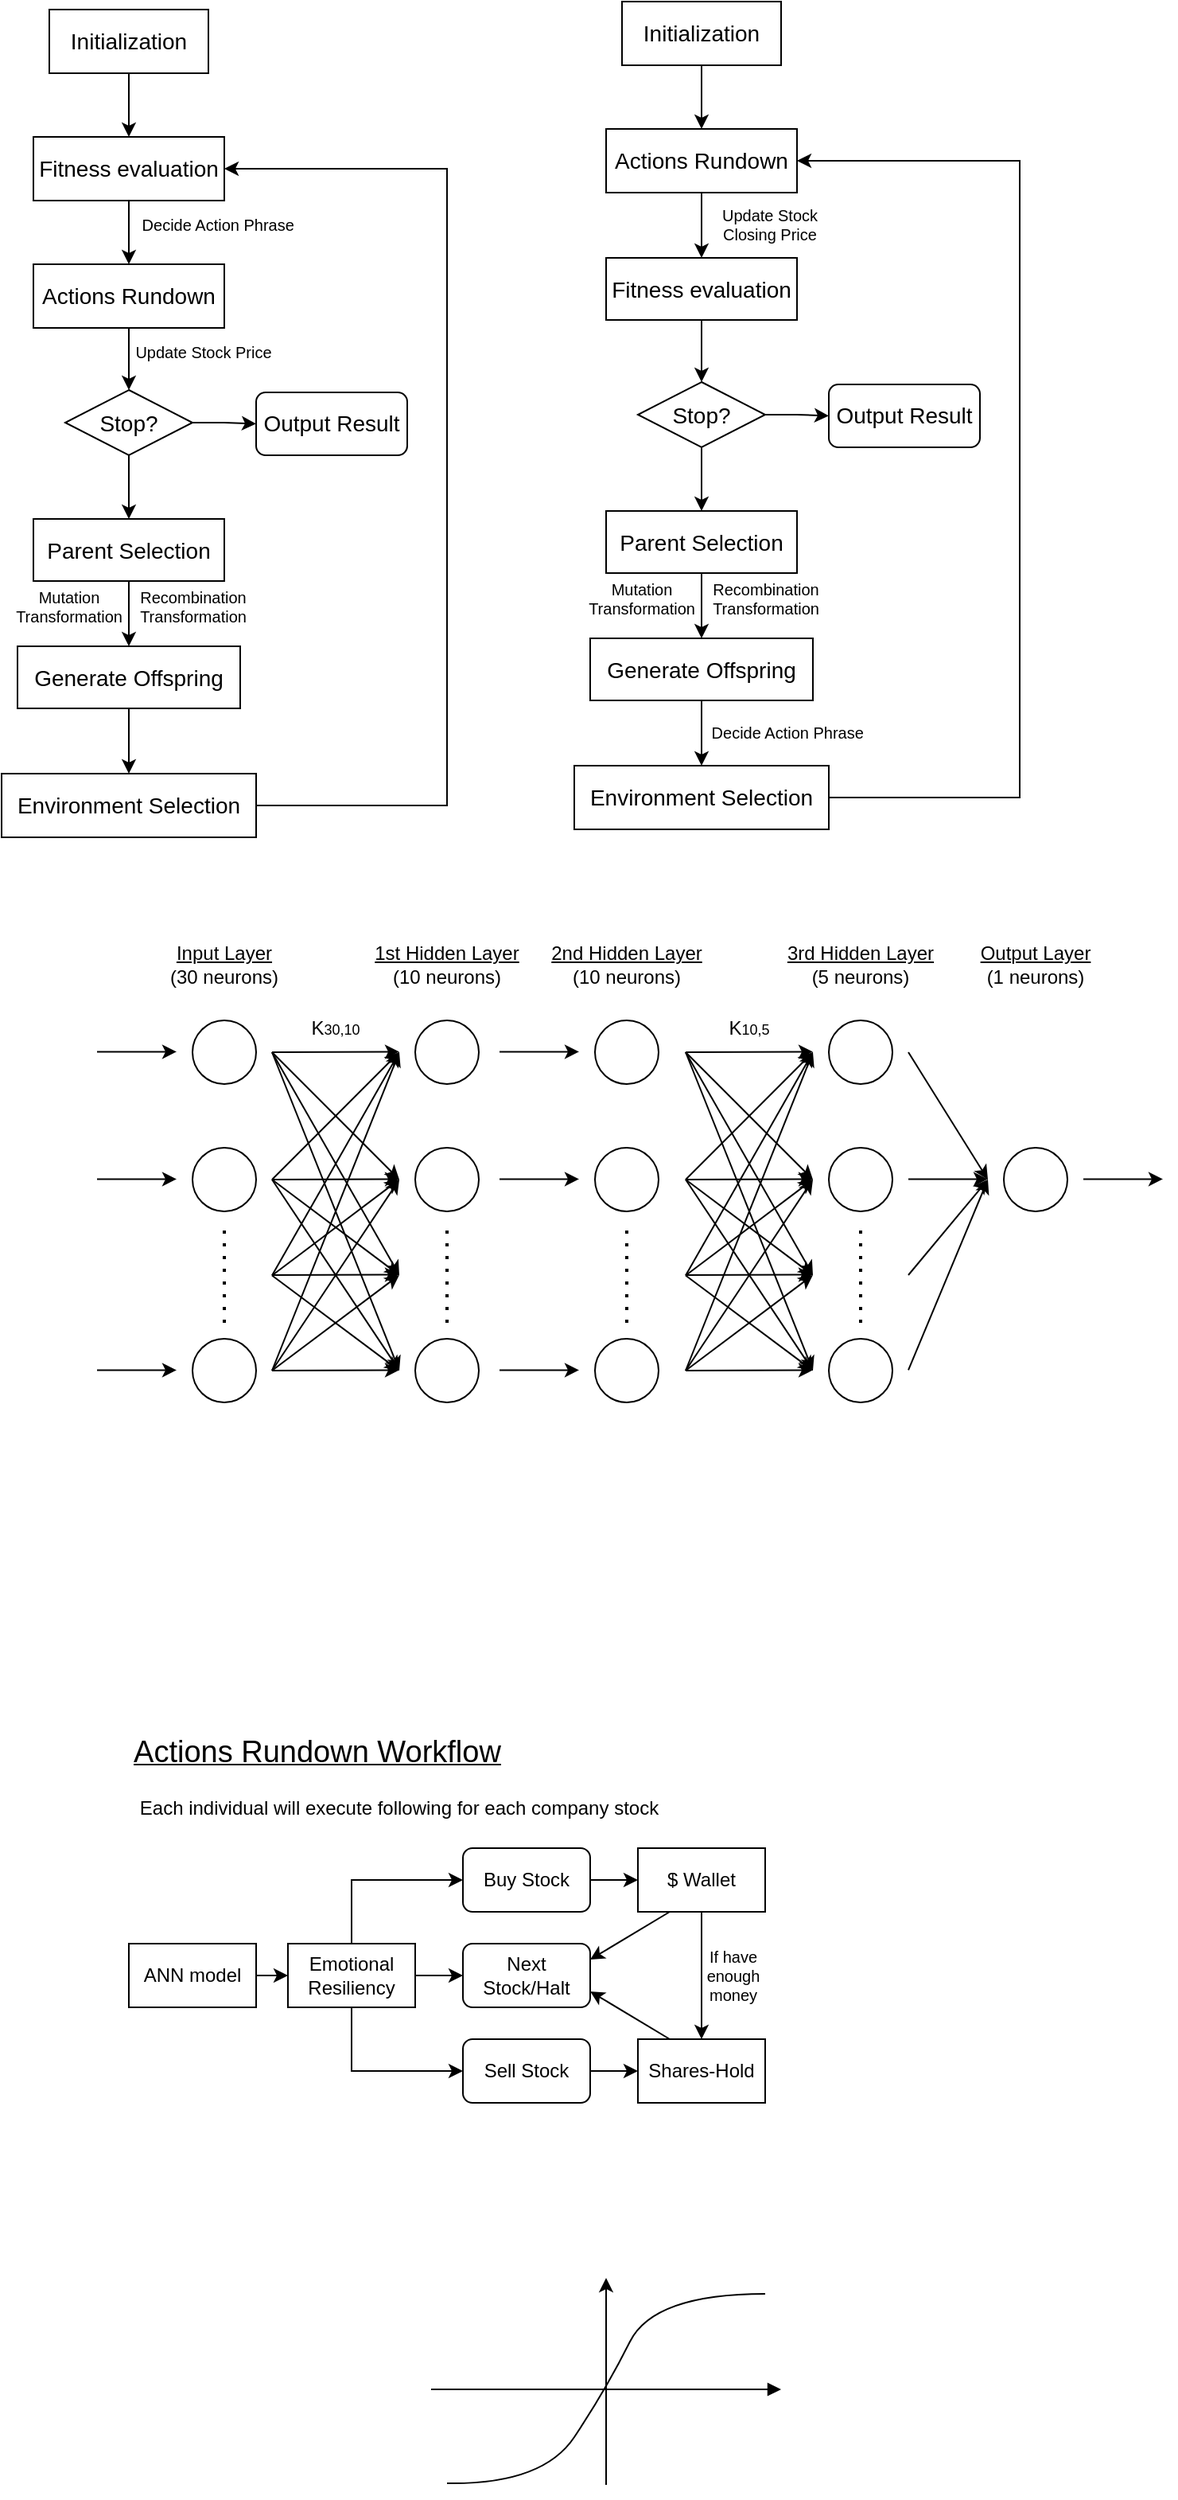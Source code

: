<mxfile version="21.0.2" type="device"><diagram name="Page-1" id="n3dU5I69qXWTIXmzhkQk"><mxGraphModel dx="734" dy="528" grid="0" gridSize="10" guides="1" tooltips="1" connect="1" arrows="1" fold="1" page="1" pageScale="1" pageWidth="850" pageHeight="1100" math="0" shadow="0"><root><mxCell id="0"/><mxCell id="1" parent="0"/><mxCell id="r_bTo3v6G659y4a5i27W-10" style="edgeStyle=orthogonalEdgeStyle;rounded=0;orthogonalLoop=1;jettySize=auto;html=1;exitX=0.5;exitY=1;exitDx=0;exitDy=0;entryX=0.5;entryY=0;entryDx=0;entryDy=0;" edge="1" parent="1" source="r_bTo3v6G659y4a5i27W-1" target="r_bTo3v6G659y4a5i27W-2"><mxGeometry relative="1" as="geometry"/></mxCell><mxCell id="r_bTo3v6G659y4a5i27W-1" value="Initialization" style="rounded=0;whiteSpace=wrap;html=1;fontSize=14;" vertex="1" parent="1"><mxGeometry x="70" y="45" width="100" height="40" as="geometry"/></mxCell><mxCell id="r_bTo3v6G659y4a5i27W-11" style="edgeStyle=orthogonalEdgeStyle;rounded=0;orthogonalLoop=1;jettySize=auto;html=1;exitX=0.5;exitY=1;exitDx=0;exitDy=0;entryX=0.5;entryY=0;entryDx=0;entryDy=0;" edge="1" parent="1" source="r_bTo3v6G659y4a5i27W-2" target="r_bTo3v6G659y4a5i27W-8"><mxGeometry relative="1" as="geometry"/></mxCell><mxCell id="r_bTo3v6G659y4a5i27W-2" value="Fitness evaluation" style="rounded=0;whiteSpace=wrap;html=1;fontSize=14;" vertex="1" parent="1"><mxGeometry x="60" y="125" width="120" height="40" as="geometry"/></mxCell><mxCell id="r_bTo3v6G659y4a5i27W-13" style="edgeStyle=orthogonalEdgeStyle;rounded=0;orthogonalLoop=1;jettySize=auto;html=1;exitX=0.5;exitY=1;exitDx=0;exitDy=0;entryX=0.5;entryY=0;entryDx=0;entryDy=0;" edge="1" parent="1" source="r_bTo3v6G659y4a5i27W-3" target="r_bTo3v6G659y4a5i27W-4"><mxGeometry relative="1" as="geometry"/></mxCell><mxCell id="r_bTo3v6G659y4a5i27W-17" style="edgeStyle=orthogonalEdgeStyle;rounded=0;orthogonalLoop=1;jettySize=auto;html=1;exitX=1;exitY=0.5;exitDx=0;exitDy=0;entryX=0;entryY=0.5;entryDx=0;entryDy=0;" edge="1" parent="1" source="r_bTo3v6G659y4a5i27W-3" target="r_bTo3v6G659y4a5i27W-9"><mxGeometry relative="1" as="geometry"/></mxCell><mxCell id="r_bTo3v6G659y4a5i27W-3" value="Stop?" style="rhombus;whiteSpace=wrap;html=1;fontSize=14;" vertex="1" parent="1"><mxGeometry x="80" y="284" width="80" height="41" as="geometry"/></mxCell><mxCell id="r_bTo3v6G659y4a5i27W-14" style="edgeStyle=orthogonalEdgeStyle;rounded=0;orthogonalLoop=1;jettySize=auto;html=1;exitX=0.5;exitY=1;exitDx=0;exitDy=0;entryX=0.5;entryY=0;entryDx=0;entryDy=0;" edge="1" parent="1" source="r_bTo3v6G659y4a5i27W-4" target="r_bTo3v6G659y4a5i27W-5"><mxGeometry relative="1" as="geometry"/></mxCell><mxCell id="r_bTo3v6G659y4a5i27W-4" value="Parent Selection" style="rounded=0;whiteSpace=wrap;html=1;fontSize=14;" vertex="1" parent="1"><mxGeometry x="60" y="365" width="120" height="39" as="geometry"/></mxCell><mxCell id="r_bTo3v6G659y4a5i27W-15" style="edgeStyle=orthogonalEdgeStyle;rounded=0;orthogonalLoop=1;jettySize=auto;html=1;exitX=0.5;exitY=1;exitDx=0;exitDy=0;entryX=0.5;entryY=0;entryDx=0;entryDy=0;" edge="1" parent="1" source="r_bTo3v6G659y4a5i27W-5" target="r_bTo3v6G659y4a5i27W-7"><mxGeometry relative="1" as="geometry"/></mxCell><mxCell id="r_bTo3v6G659y4a5i27W-5" value="Generate Offspring" style="rounded=0;whiteSpace=wrap;html=1;fontSize=14;" vertex="1" parent="1"><mxGeometry x="50" y="445" width="140" height="39" as="geometry"/></mxCell><mxCell id="r_bTo3v6G659y4a5i27W-16" style="edgeStyle=orthogonalEdgeStyle;rounded=0;orthogonalLoop=1;jettySize=auto;html=1;exitX=1;exitY=0.5;exitDx=0;exitDy=0;entryX=1;entryY=0.5;entryDx=0;entryDy=0;" edge="1" parent="1" source="r_bTo3v6G659y4a5i27W-7" target="r_bTo3v6G659y4a5i27W-2"><mxGeometry relative="1" as="geometry"><Array as="points"><mxPoint x="320" y="545"/><mxPoint x="320" y="145"/></Array></mxGeometry></mxCell><mxCell id="r_bTo3v6G659y4a5i27W-7" value="Environment Selection" style="rounded=0;whiteSpace=wrap;html=1;fontSize=14;" vertex="1" parent="1"><mxGeometry x="40" y="525" width="160" height="40" as="geometry"/></mxCell><mxCell id="r_bTo3v6G659y4a5i27W-12" style="edgeStyle=orthogonalEdgeStyle;rounded=0;orthogonalLoop=1;jettySize=auto;html=1;exitX=0.5;exitY=1;exitDx=0;exitDy=0;entryX=0.5;entryY=0;entryDx=0;entryDy=0;" edge="1" parent="1" source="r_bTo3v6G659y4a5i27W-8" target="r_bTo3v6G659y4a5i27W-3"><mxGeometry relative="1" as="geometry"/></mxCell><mxCell id="r_bTo3v6G659y4a5i27W-8" value="Actions Rundown" style="rounded=0;whiteSpace=wrap;html=1;fontSize=14;" vertex="1" parent="1"><mxGeometry x="60" y="205" width="120" height="40" as="geometry"/></mxCell><mxCell id="r_bTo3v6G659y4a5i27W-9" value="Output Result" style="rounded=1;whiteSpace=wrap;html=1;fontSize=14;" vertex="1" parent="1"><mxGeometry x="200" y="285.5" width="95" height="39.5" as="geometry"/></mxCell><mxCell id="r_bTo3v6G659y4a5i27W-24" value="" style="ellipse;whiteSpace=wrap;html=1;aspect=fixed;" vertex="1" parent="1"><mxGeometry x="160" y="680" width="40" height="40" as="geometry"/></mxCell><mxCell id="r_bTo3v6G659y4a5i27W-25" value="" style="ellipse;whiteSpace=wrap;html=1;aspect=fixed;" vertex="1" parent="1"><mxGeometry x="160" y="760" width="40" height="40" as="geometry"/></mxCell><mxCell id="r_bTo3v6G659y4a5i27W-26" value="" style="endArrow=none;dashed=1;html=1;dashPattern=1 3;strokeWidth=2;rounded=0;" edge="1" parent="1"><mxGeometry width="50" height="50" relative="1" as="geometry"><mxPoint x="180" y="870" as="sourcePoint"/><mxPoint x="180" y="810" as="targetPoint"/></mxGeometry></mxCell><mxCell id="r_bTo3v6G659y4a5i27W-27" value="" style="ellipse;whiteSpace=wrap;html=1;aspect=fixed;" vertex="1" parent="1"><mxGeometry x="160" y="880" width="40" height="40" as="geometry"/></mxCell><mxCell id="r_bTo3v6G659y4a5i27W-28" value="" style="endArrow=classic;html=1;rounded=0;" edge="1" parent="1"><mxGeometry width="50" height="50" relative="1" as="geometry"><mxPoint x="100" y="699.72" as="sourcePoint"/><mxPoint x="150" y="699.72" as="targetPoint"/></mxGeometry></mxCell><mxCell id="r_bTo3v6G659y4a5i27W-29" value="" style="endArrow=classic;html=1;rounded=0;" edge="1" parent="1"><mxGeometry width="50" height="50" relative="1" as="geometry"><mxPoint x="100" y="779.72" as="sourcePoint"/><mxPoint x="150" y="779.72" as="targetPoint"/></mxGeometry></mxCell><mxCell id="r_bTo3v6G659y4a5i27W-30" value="" style="endArrow=classic;html=1;rounded=0;" edge="1" parent="1"><mxGeometry width="50" height="50" relative="1" as="geometry"><mxPoint x="100" y="899.72" as="sourcePoint"/><mxPoint x="150" y="899.72" as="targetPoint"/></mxGeometry></mxCell><mxCell id="r_bTo3v6G659y4a5i27W-31" value="&lt;u&gt;Input Layer&lt;/u&gt; &lt;br&gt;(30 neurons)" style="text;html=1;strokeColor=none;fillColor=none;align=center;verticalAlign=middle;whiteSpace=wrap;rounded=0;" vertex="1" parent="1"><mxGeometry x="130" y="630" width="100" height="30" as="geometry"/></mxCell><mxCell id="r_bTo3v6G659y4a5i27W-41" value="" style="ellipse;whiteSpace=wrap;html=1;aspect=fixed;" vertex="1" parent="1"><mxGeometry x="300" y="680" width="40" height="40" as="geometry"/></mxCell><mxCell id="r_bTo3v6G659y4a5i27W-42" value="" style="ellipse;whiteSpace=wrap;html=1;aspect=fixed;" vertex="1" parent="1"><mxGeometry x="300" y="760" width="40" height="40" as="geometry"/></mxCell><mxCell id="r_bTo3v6G659y4a5i27W-43" value="" style="endArrow=none;dashed=1;html=1;dashPattern=1 3;strokeWidth=2;rounded=0;" edge="1" parent="1"><mxGeometry width="50" height="50" relative="1" as="geometry"><mxPoint x="320" y="870" as="sourcePoint"/><mxPoint x="320" y="810" as="targetPoint"/></mxGeometry></mxCell><mxCell id="r_bTo3v6G659y4a5i27W-44" value="" style="ellipse;whiteSpace=wrap;html=1;aspect=fixed;" vertex="1" parent="1"><mxGeometry x="300" y="880" width="40" height="40" as="geometry"/></mxCell><mxCell id="r_bTo3v6G659y4a5i27W-45" value="" style="endArrow=classic;html=1;rounded=0;" edge="1" parent="1"><mxGeometry width="50" height="50" relative="1" as="geometry"><mxPoint x="210" y="700" as="sourcePoint"/><mxPoint x="290" y="699.72" as="targetPoint"/></mxGeometry></mxCell><mxCell id="r_bTo3v6G659y4a5i27W-46" value="" style="endArrow=classic;html=1;rounded=0;" edge="1" parent="1"><mxGeometry width="50" height="50" relative="1" as="geometry"><mxPoint x="210" y="780" as="sourcePoint"/><mxPoint x="290" y="779.72" as="targetPoint"/></mxGeometry></mxCell><mxCell id="r_bTo3v6G659y4a5i27W-47" value="" style="endArrow=classic;html=1;rounded=0;" edge="1" parent="1"><mxGeometry width="50" height="50" relative="1" as="geometry"><mxPoint x="210" y="900" as="sourcePoint"/><mxPoint x="290" y="899.72" as="targetPoint"/></mxGeometry></mxCell><mxCell id="r_bTo3v6G659y4a5i27W-48" value="" style="endArrow=classic;html=1;rounded=0;" edge="1" parent="1"><mxGeometry width="50" height="50" relative="1" as="geometry"><mxPoint x="210" y="700" as="sourcePoint"/><mxPoint x="290" y="780" as="targetPoint"/></mxGeometry></mxCell><mxCell id="r_bTo3v6G659y4a5i27W-49" value="" style="endArrow=classic;html=1;rounded=0;" edge="1" parent="1"><mxGeometry width="50" height="50" relative="1" as="geometry"><mxPoint x="210" y="700" as="sourcePoint"/><mxPoint x="290" y="840" as="targetPoint"/></mxGeometry></mxCell><mxCell id="r_bTo3v6G659y4a5i27W-50" value="" style="endArrow=classic;html=1;rounded=0;" edge="1" parent="1"><mxGeometry width="50" height="50" relative="1" as="geometry"><mxPoint x="210" y="700" as="sourcePoint"/><mxPoint x="290" y="900" as="targetPoint"/></mxGeometry></mxCell><mxCell id="r_bTo3v6G659y4a5i27W-51" value="" style="endArrow=classic;html=1;rounded=0;" edge="1" parent="1"><mxGeometry width="50" height="50" relative="1" as="geometry"><mxPoint x="210" y="780" as="sourcePoint"/><mxPoint x="290" y="700" as="targetPoint"/></mxGeometry></mxCell><mxCell id="r_bTo3v6G659y4a5i27W-52" value="" style="endArrow=classic;html=1;rounded=0;" edge="1" parent="1"><mxGeometry width="50" height="50" relative="1" as="geometry"><mxPoint x="210" y="780" as="sourcePoint"/><mxPoint x="290" y="840" as="targetPoint"/></mxGeometry></mxCell><mxCell id="r_bTo3v6G659y4a5i27W-53" value="" style="endArrow=classic;html=1;rounded=0;" edge="1" parent="1"><mxGeometry width="50" height="50" relative="1" as="geometry"><mxPoint x="210" y="780" as="sourcePoint"/><mxPoint x="290" y="900" as="targetPoint"/></mxGeometry></mxCell><mxCell id="r_bTo3v6G659y4a5i27W-54" value="" style="endArrow=classic;html=1;rounded=0;" edge="1" parent="1"><mxGeometry width="50" height="50" relative="1" as="geometry"><mxPoint x="210" y="840.28" as="sourcePoint"/><mxPoint x="290" y="700" as="targetPoint"/></mxGeometry></mxCell><mxCell id="r_bTo3v6G659y4a5i27W-55" value="" style="endArrow=classic;html=1;rounded=0;" edge="1" parent="1"><mxGeometry width="50" height="50" relative="1" as="geometry"><mxPoint x="210" y="840.28" as="sourcePoint"/><mxPoint x="290" y="780" as="targetPoint"/></mxGeometry></mxCell><mxCell id="r_bTo3v6G659y4a5i27W-56" value="" style="endArrow=classic;html=1;rounded=0;" edge="1" parent="1"><mxGeometry width="50" height="50" relative="1" as="geometry"><mxPoint x="210" y="840" as="sourcePoint"/><mxPoint x="290" y="839.72" as="targetPoint"/></mxGeometry></mxCell><mxCell id="r_bTo3v6G659y4a5i27W-57" value="" style="endArrow=classic;html=1;rounded=0;" edge="1" parent="1"><mxGeometry width="50" height="50" relative="1" as="geometry"><mxPoint x="210" y="840.28" as="sourcePoint"/><mxPoint x="290" y="900" as="targetPoint"/></mxGeometry></mxCell><mxCell id="r_bTo3v6G659y4a5i27W-58" value="" style="endArrow=classic;html=1;rounded=0;" edge="1" parent="1"><mxGeometry width="50" height="50" relative="1" as="geometry"><mxPoint x="210" y="900" as="sourcePoint"/><mxPoint x="290" y="700" as="targetPoint"/></mxGeometry></mxCell><mxCell id="r_bTo3v6G659y4a5i27W-59" value="" style="endArrow=classic;html=1;rounded=0;" edge="1" parent="1"><mxGeometry width="50" height="50" relative="1" as="geometry"><mxPoint x="210" y="900" as="sourcePoint"/><mxPoint x="290" y="780" as="targetPoint"/></mxGeometry></mxCell><mxCell id="r_bTo3v6G659y4a5i27W-60" value="" style="endArrow=classic;html=1;rounded=0;" edge="1" parent="1"><mxGeometry width="50" height="50" relative="1" as="geometry"><mxPoint x="210" y="900" as="sourcePoint"/><mxPoint x="290" y="840" as="targetPoint"/></mxGeometry></mxCell><mxCell id="r_bTo3v6G659y4a5i27W-62" value="K&lt;font style=&quot;font-size: 9px;&quot;&gt;30,10&lt;/font&gt;" style="text;html=1;strokeColor=none;fillColor=none;align=center;verticalAlign=middle;whiteSpace=wrap;rounded=0;" vertex="1" parent="1"><mxGeometry x="220" y="670" width="60" height="30" as="geometry"/></mxCell><mxCell id="r_bTo3v6G659y4a5i27W-63" value="&lt;u&gt;1st Hidden Layer&lt;/u&gt; &lt;br&gt;(10 neurons)" style="text;html=1;strokeColor=none;fillColor=none;align=center;verticalAlign=middle;whiteSpace=wrap;rounded=0;" vertex="1" parent="1"><mxGeometry x="270" y="630" width="100" height="30" as="geometry"/></mxCell><mxCell id="r_bTo3v6G659y4a5i27W-64" value="" style="ellipse;whiteSpace=wrap;html=1;aspect=fixed;" vertex="1" parent="1"><mxGeometry x="413" y="680" width="40" height="40" as="geometry"/></mxCell><mxCell id="r_bTo3v6G659y4a5i27W-65" value="" style="ellipse;whiteSpace=wrap;html=1;aspect=fixed;" vertex="1" parent="1"><mxGeometry x="413" y="760" width="40" height="40" as="geometry"/></mxCell><mxCell id="r_bTo3v6G659y4a5i27W-66" value="" style="endArrow=none;dashed=1;html=1;dashPattern=1 3;strokeWidth=2;rounded=0;" edge="1" parent="1"><mxGeometry width="50" height="50" relative="1" as="geometry"><mxPoint x="433" y="870" as="sourcePoint"/><mxPoint x="433" y="810" as="targetPoint"/></mxGeometry></mxCell><mxCell id="r_bTo3v6G659y4a5i27W-67" value="" style="ellipse;whiteSpace=wrap;html=1;aspect=fixed;" vertex="1" parent="1"><mxGeometry x="413" y="880" width="40" height="40" as="geometry"/></mxCell><mxCell id="r_bTo3v6G659y4a5i27W-68" value="" style="endArrow=classic;html=1;rounded=0;" edge="1" parent="1"><mxGeometry width="50" height="50" relative="1" as="geometry"><mxPoint x="353" y="699.72" as="sourcePoint"/><mxPoint x="403" y="699.72" as="targetPoint"/></mxGeometry></mxCell><mxCell id="r_bTo3v6G659y4a5i27W-69" value="" style="endArrow=classic;html=1;rounded=0;" edge="1" parent="1"><mxGeometry width="50" height="50" relative="1" as="geometry"><mxPoint x="353" y="779.72" as="sourcePoint"/><mxPoint x="403" y="779.72" as="targetPoint"/></mxGeometry></mxCell><mxCell id="r_bTo3v6G659y4a5i27W-70" value="" style="endArrow=classic;html=1;rounded=0;" edge="1" parent="1"><mxGeometry width="50" height="50" relative="1" as="geometry"><mxPoint x="353" y="899.72" as="sourcePoint"/><mxPoint x="403" y="899.72" as="targetPoint"/></mxGeometry></mxCell><mxCell id="r_bTo3v6G659y4a5i27W-71" value="&lt;u&gt;2nd Hidden Layer&lt;/u&gt; &lt;br&gt;(10 neurons)" style="text;html=1;strokeColor=none;fillColor=none;align=center;verticalAlign=middle;whiteSpace=wrap;rounded=0;" vertex="1" parent="1"><mxGeometry x="383" y="630" width="100" height="30" as="geometry"/></mxCell><mxCell id="r_bTo3v6G659y4a5i27W-72" value="" style="ellipse;whiteSpace=wrap;html=1;aspect=fixed;" vertex="1" parent="1"><mxGeometry x="560" y="680" width="40" height="40" as="geometry"/></mxCell><mxCell id="r_bTo3v6G659y4a5i27W-73" value="" style="ellipse;whiteSpace=wrap;html=1;aspect=fixed;" vertex="1" parent="1"><mxGeometry x="560" y="760" width="40" height="40" as="geometry"/></mxCell><mxCell id="r_bTo3v6G659y4a5i27W-74" value="" style="endArrow=none;dashed=1;html=1;dashPattern=1 3;strokeWidth=2;rounded=0;" edge="1" parent="1"><mxGeometry width="50" height="50" relative="1" as="geometry"><mxPoint x="580" y="870" as="sourcePoint"/><mxPoint x="580" y="810" as="targetPoint"/></mxGeometry></mxCell><mxCell id="r_bTo3v6G659y4a5i27W-75" value="" style="ellipse;whiteSpace=wrap;html=1;aspect=fixed;" vertex="1" parent="1"><mxGeometry x="560" y="880" width="40" height="40" as="geometry"/></mxCell><mxCell id="r_bTo3v6G659y4a5i27W-76" value="" style="endArrow=classic;html=1;rounded=0;" edge="1" parent="1"><mxGeometry width="50" height="50" relative="1" as="geometry"><mxPoint x="470" y="700" as="sourcePoint"/><mxPoint x="550" y="699.72" as="targetPoint"/></mxGeometry></mxCell><mxCell id="r_bTo3v6G659y4a5i27W-77" value="" style="endArrow=classic;html=1;rounded=0;" edge="1" parent="1"><mxGeometry width="50" height="50" relative="1" as="geometry"><mxPoint x="470" y="780" as="sourcePoint"/><mxPoint x="550" y="779.72" as="targetPoint"/></mxGeometry></mxCell><mxCell id="r_bTo3v6G659y4a5i27W-78" value="" style="endArrow=classic;html=1;rounded=0;" edge="1" parent="1"><mxGeometry width="50" height="50" relative="1" as="geometry"><mxPoint x="470" y="900" as="sourcePoint"/><mxPoint x="550" y="899.72" as="targetPoint"/></mxGeometry></mxCell><mxCell id="r_bTo3v6G659y4a5i27W-79" value="" style="endArrow=classic;html=1;rounded=0;" edge="1" parent="1"><mxGeometry width="50" height="50" relative="1" as="geometry"><mxPoint x="470" y="700" as="sourcePoint"/><mxPoint x="550" y="780" as="targetPoint"/></mxGeometry></mxCell><mxCell id="r_bTo3v6G659y4a5i27W-80" value="" style="endArrow=classic;html=1;rounded=0;" edge="1" parent="1"><mxGeometry width="50" height="50" relative="1" as="geometry"><mxPoint x="470" y="700" as="sourcePoint"/><mxPoint x="550" y="840" as="targetPoint"/></mxGeometry></mxCell><mxCell id="r_bTo3v6G659y4a5i27W-81" value="" style="endArrow=classic;html=1;rounded=0;" edge="1" parent="1"><mxGeometry width="50" height="50" relative="1" as="geometry"><mxPoint x="470" y="700" as="sourcePoint"/><mxPoint x="550" y="900" as="targetPoint"/></mxGeometry></mxCell><mxCell id="r_bTo3v6G659y4a5i27W-82" value="" style="endArrow=classic;html=1;rounded=0;" edge="1" parent="1"><mxGeometry width="50" height="50" relative="1" as="geometry"><mxPoint x="470" y="780" as="sourcePoint"/><mxPoint x="550" y="700" as="targetPoint"/></mxGeometry></mxCell><mxCell id="r_bTo3v6G659y4a5i27W-83" value="" style="endArrow=classic;html=1;rounded=0;" edge="1" parent="1"><mxGeometry width="50" height="50" relative="1" as="geometry"><mxPoint x="470" y="780" as="sourcePoint"/><mxPoint x="550" y="840" as="targetPoint"/></mxGeometry></mxCell><mxCell id="r_bTo3v6G659y4a5i27W-84" value="" style="endArrow=classic;html=1;rounded=0;" edge="1" parent="1"><mxGeometry width="50" height="50" relative="1" as="geometry"><mxPoint x="470" y="780" as="sourcePoint"/><mxPoint x="550" y="900" as="targetPoint"/></mxGeometry></mxCell><mxCell id="r_bTo3v6G659y4a5i27W-85" value="" style="endArrow=classic;html=1;rounded=0;" edge="1" parent="1"><mxGeometry width="50" height="50" relative="1" as="geometry"><mxPoint x="470" y="840.28" as="sourcePoint"/><mxPoint x="550" y="700" as="targetPoint"/></mxGeometry></mxCell><mxCell id="r_bTo3v6G659y4a5i27W-86" value="" style="endArrow=classic;html=1;rounded=0;" edge="1" parent="1"><mxGeometry width="50" height="50" relative="1" as="geometry"><mxPoint x="470" y="840.28" as="sourcePoint"/><mxPoint x="550" y="780" as="targetPoint"/></mxGeometry></mxCell><mxCell id="r_bTo3v6G659y4a5i27W-87" value="" style="endArrow=classic;html=1;rounded=0;" edge="1" parent="1"><mxGeometry width="50" height="50" relative="1" as="geometry"><mxPoint x="470" y="840" as="sourcePoint"/><mxPoint x="550" y="839.72" as="targetPoint"/></mxGeometry></mxCell><mxCell id="r_bTo3v6G659y4a5i27W-88" value="" style="endArrow=classic;html=1;rounded=0;" edge="1" parent="1"><mxGeometry width="50" height="50" relative="1" as="geometry"><mxPoint x="470" y="840.28" as="sourcePoint"/><mxPoint x="550" y="900" as="targetPoint"/></mxGeometry></mxCell><mxCell id="r_bTo3v6G659y4a5i27W-89" value="" style="endArrow=classic;html=1;rounded=0;" edge="1" parent="1"><mxGeometry width="50" height="50" relative="1" as="geometry"><mxPoint x="470" y="900" as="sourcePoint"/><mxPoint x="550" y="700" as="targetPoint"/></mxGeometry></mxCell><mxCell id="r_bTo3v6G659y4a5i27W-90" value="" style="endArrow=classic;html=1;rounded=0;" edge="1" parent="1"><mxGeometry width="50" height="50" relative="1" as="geometry"><mxPoint x="470" y="900" as="sourcePoint"/><mxPoint x="550" y="780" as="targetPoint"/></mxGeometry></mxCell><mxCell id="r_bTo3v6G659y4a5i27W-91" value="" style="endArrow=classic;html=1;rounded=0;" edge="1" parent="1"><mxGeometry width="50" height="50" relative="1" as="geometry"><mxPoint x="470" y="900" as="sourcePoint"/><mxPoint x="550" y="840" as="targetPoint"/></mxGeometry></mxCell><mxCell id="r_bTo3v6G659y4a5i27W-92" value="K&lt;font style=&quot;font-size: 9px;&quot;&gt;10,5&lt;/font&gt;" style="text;html=1;strokeColor=none;fillColor=none;align=center;verticalAlign=middle;whiteSpace=wrap;rounded=0;" vertex="1" parent="1"><mxGeometry x="480" y="670" width="60" height="30" as="geometry"/></mxCell><mxCell id="r_bTo3v6G659y4a5i27W-93" value="&lt;u&gt;3rd Hidden Layer&lt;/u&gt; &lt;br&gt;(5 neurons)" style="text;html=1;strokeColor=none;fillColor=none;align=center;verticalAlign=middle;whiteSpace=wrap;rounded=0;" vertex="1" parent="1"><mxGeometry x="530" y="630" width="100" height="30" as="geometry"/></mxCell><mxCell id="r_bTo3v6G659y4a5i27W-94" value="" style="ellipse;whiteSpace=wrap;html=1;aspect=fixed;" vertex="1" parent="1"><mxGeometry x="670" y="760" width="40" height="40" as="geometry"/></mxCell><mxCell id="r_bTo3v6G659y4a5i27W-98" value="" style="endArrow=classic;html=1;rounded=0;" edge="1" parent="1"><mxGeometry width="50" height="50" relative="1" as="geometry"><mxPoint x="610" y="779.72" as="sourcePoint"/><mxPoint x="660" y="779.72" as="targetPoint"/></mxGeometry></mxCell><mxCell id="r_bTo3v6G659y4a5i27W-99" value="" style="endArrow=classic;html=1;rounded=0;" edge="1" parent="1"><mxGeometry width="50" height="50" relative="1" as="geometry"><mxPoint x="610" y="700" as="sourcePoint"/><mxPoint x="660" y="780" as="targetPoint"/></mxGeometry></mxCell><mxCell id="r_bTo3v6G659y4a5i27W-100" value="" style="endArrow=classic;html=1;rounded=0;" edge="1" parent="1"><mxGeometry width="50" height="50" relative="1" as="geometry"><mxPoint x="610" y="840" as="sourcePoint"/><mxPoint x="660" y="780" as="targetPoint"/></mxGeometry></mxCell><mxCell id="r_bTo3v6G659y4a5i27W-101" value="" style="endArrow=classic;html=1;rounded=0;" edge="1" parent="1"><mxGeometry width="50" height="50" relative="1" as="geometry"><mxPoint x="610" y="899.72" as="sourcePoint"/><mxPoint x="660" y="780" as="targetPoint"/></mxGeometry></mxCell><mxCell id="r_bTo3v6G659y4a5i27W-102" value="&lt;u&gt;Output Layer&lt;/u&gt; &lt;br&gt;(1 neurons)" style="text;html=1;strokeColor=none;fillColor=none;align=center;verticalAlign=middle;whiteSpace=wrap;rounded=0;" vertex="1" parent="1"><mxGeometry x="640" y="630" width="100" height="30" as="geometry"/></mxCell><mxCell id="r_bTo3v6G659y4a5i27W-103" value="" style="endArrow=classic;html=1;rounded=0;" edge="1" parent="1"><mxGeometry width="50" height="50" relative="1" as="geometry"><mxPoint x="720" y="779.72" as="sourcePoint"/><mxPoint x="770" y="779.72" as="targetPoint"/></mxGeometry></mxCell><mxCell id="r_bTo3v6G659y4a5i27W-108" value="&lt;u style=&quot;font-size: 19px;&quot;&gt;Actions Rundown Workflow&lt;/u&gt;" style="text;html=1;strokeColor=none;fillColor=none;align=center;verticalAlign=middle;whiteSpace=wrap;rounded=0;fontSize=19;" vertex="1" parent="1"><mxGeometry x="117" y="1120" width="243" height="40" as="geometry"/></mxCell><mxCell id="r_bTo3v6G659y4a5i27W-113" style="edgeStyle=orthogonalEdgeStyle;rounded=0;orthogonalLoop=1;jettySize=auto;html=1;exitX=1;exitY=0.5;exitDx=0;exitDy=0;entryX=0;entryY=0.5;entryDx=0;entryDy=0;" edge="1" parent="1" source="r_bTo3v6G659y4a5i27W-109" target="r_bTo3v6G659y4a5i27W-112"><mxGeometry relative="1" as="geometry"/></mxCell><mxCell id="r_bTo3v6G659y4a5i27W-109" value="ANN model" style="rounded=0;whiteSpace=wrap;html=1;" vertex="1" parent="1"><mxGeometry x="120" y="1260" width="80" height="40" as="geometry"/></mxCell><mxCell id="r_bTo3v6G659y4a5i27W-110" value="Each individual will execute following for each company stock" style="text;html=1;strokeColor=none;fillColor=none;align=center;verticalAlign=middle;whiteSpace=wrap;rounded=0;" vertex="1" parent="1"><mxGeometry x="120" y="1160" width="340" height="30" as="geometry"/></mxCell><mxCell id="r_bTo3v6G659y4a5i27W-124" style="edgeStyle=orthogonalEdgeStyle;rounded=0;orthogonalLoop=1;jettySize=auto;html=1;exitX=0.5;exitY=0;exitDx=0;exitDy=0;entryX=0;entryY=0.5;entryDx=0;entryDy=0;" edge="1" parent="1" source="r_bTo3v6G659y4a5i27W-112" target="r_bTo3v6G659y4a5i27W-119"><mxGeometry relative="1" as="geometry"/></mxCell><mxCell id="r_bTo3v6G659y4a5i27W-128" style="edgeStyle=orthogonalEdgeStyle;rounded=0;orthogonalLoop=1;jettySize=auto;html=1;exitX=0.5;exitY=1;exitDx=0;exitDy=0;entryX=0;entryY=0.5;entryDx=0;entryDy=0;" edge="1" parent="1" source="r_bTo3v6G659y4a5i27W-112" target="r_bTo3v6G659y4a5i27W-120"><mxGeometry relative="1" as="geometry"/></mxCell><mxCell id="r_bTo3v6G659y4a5i27W-129" style="edgeStyle=orthogonalEdgeStyle;rounded=0;orthogonalLoop=1;jettySize=auto;html=1;exitX=1;exitY=0.5;exitDx=0;exitDy=0;entryX=0;entryY=0.5;entryDx=0;entryDy=0;" edge="1" parent="1" source="r_bTo3v6G659y4a5i27W-112" target="r_bTo3v6G659y4a5i27W-118"><mxGeometry relative="1" as="geometry"/></mxCell><mxCell id="r_bTo3v6G659y4a5i27W-112" value="Emotional Resiliency" style="rounded=1;whiteSpace=wrap;html=1;arcSize=0;" vertex="1" parent="1"><mxGeometry x="220" y="1260" width="80" height="40" as="geometry"/></mxCell><mxCell id="r_bTo3v6G659y4a5i27W-126" style="edgeStyle=orthogonalEdgeStyle;rounded=0;orthogonalLoop=1;jettySize=auto;html=1;exitX=0.5;exitY=1;exitDx=0;exitDy=0;entryX=0.5;entryY=0;entryDx=0;entryDy=0;" edge="1" parent="1" source="r_bTo3v6G659y4a5i27W-115" target="r_bTo3v6G659y4a5i27W-121"><mxGeometry relative="1" as="geometry"/></mxCell><mxCell id="r_bTo3v6G659y4a5i27W-115" value="$ Wallet" style="rounded=1;whiteSpace=wrap;html=1;arcSize=0;" vertex="1" parent="1"><mxGeometry x="440" y="1200" width="80" height="40" as="geometry"/></mxCell><mxCell id="r_bTo3v6G659y4a5i27W-118" value="Next Stock/Halt" style="rounded=1;whiteSpace=wrap;html=1;" vertex="1" parent="1"><mxGeometry x="330" y="1260" width="80" height="40" as="geometry"/></mxCell><mxCell id="r_bTo3v6G659y4a5i27W-125" style="edgeStyle=orthogonalEdgeStyle;rounded=0;orthogonalLoop=1;jettySize=auto;html=1;exitX=1;exitY=0.5;exitDx=0;exitDy=0;entryX=0;entryY=0.5;entryDx=0;entryDy=0;" edge="1" parent="1" source="r_bTo3v6G659y4a5i27W-119" target="r_bTo3v6G659y4a5i27W-115"><mxGeometry relative="1" as="geometry"/></mxCell><mxCell id="r_bTo3v6G659y4a5i27W-119" value="Buy Stock" style="rounded=1;whiteSpace=wrap;html=1;" vertex="1" parent="1"><mxGeometry x="330" y="1200" width="80" height="40" as="geometry"/></mxCell><mxCell id="r_bTo3v6G659y4a5i27W-127" style="edgeStyle=orthogonalEdgeStyle;rounded=0;orthogonalLoop=1;jettySize=auto;html=1;exitX=1;exitY=0.5;exitDx=0;exitDy=0;entryX=0;entryY=0.5;entryDx=0;entryDy=0;" edge="1" parent="1" source="r_bTo3v6G659y4a5i27W-120" target="r_bTo3v6G659y4a5i27W-121"><mxGeometry relative="1" as="geometry"/></mxCell><mxCell id="r_bTo3v6G659y4a5i27W-120" value="Sell Stock" style="rounded=1;whiteSpace=wrap;html=1;" vertex="1" parent="1"><mxGeometry x="330" y="1320" width="80" height="40" as="geometry"/></mxCell><mxCell id="r_bTo3v6G659y4a5i27W-121" value="Shares-Hold" style="rounded=1;whiteSpace=wrap;html=1;arcSize=0;" vertex="1" parent="1"><mxGeometry x="440" y="1320" width="80" height="40" as="geometry"/></mxCell><mxCell id="r_bTo3v6G659y4a5i27W-132" value="If have enough money" style="text;html=1;strokeColor=none;fillColor=none;align=center;verticalAlign=middle;whiteSpace=wrap;rounded=0;fontSize=10;" vertex="1" parent="1"><mxGeometry x="480" y="1260" width="40" height="40" as="geometry"/></mxCell><mxCell id="r_bTo3v6G659y4a5i27W-134" value="" style="endArrow=classic;html=1;rounded=0;exitX=0.25;exitY=1;exitDx=0;exitDy=0;entryX=1;entryY=0.25;entryDx=0;entryDy=0;" edge="1" parent="1" source="r_bTo3v6G659y4a5i27W-115" target="r_bTo3v6G659y4a5i27W-118"><mxGeometry width="50" height="50" relative="1" as="geometry"><mxPoint x="350" y="1320" as="sourcePoint"/><mxPoint x="400" y="1270" as="targetPoint"/></mxGeometry></mxCell><mxCell id="r_bTo3v6G659y4a5i27W-135" value="" style="endArrow=classic;html=1;rounded=0;exitX=0.25;exitY=0;exitDx=0;exitDy=0;entryX=1;entryY=0.75;entryDx=0;entryDy=0;" edge="1" parent="1" source="r_bTo3v6G659y4a5i27W-121" target="r_bTo3v6G659y4a5i27W-118"><mxGeometry width="50" height="50" relative="1" as="geometry"><mxPoint x="470" y="1250" as="sourcePoint"/><mxPoint x="420" y="1280" as="targetPoint"/></mxGeometry></mxCell><mxCell id="r_bTo3v6G659y4a5i27W-137" value="" style="endArrow=none;html=1;curved=1;" edge="1" parent="1"><mxGeometry width="50" height="50" relative="1" as="geometry"><mxPoint x="320" y="1599" as="sourcePoint"/><mxPoint x="520" y="1480" as="targetPoint"/><Array as="points"><mxPoint x="380" y="1600"/><mxPoint x="420" y="1540"/><mxPoint x="450" y="1480"/></Array></mxGeometry></mxCell><mxCell id="r_bTo3v6G659y4a5i27W-138" value="" style="endArrow=block;html=1;rounded=0;startArrow=none;startFill=0;endFill=1;" edge="1" parent="1"><mxGeometry width="50" height="50" relative="1" as="geometry"><mxPoint x="310" y="1540" as="sourcePoint"/><mxPoint x="530" y="1540" as="targetPoint"/></mxGeometry></mxCell><mxCell id="r_bTo3v6G659y4a5i27W-139" value="" style="endArrow=classic;html=1;rounded=0;" edge="1" parent="1"><mxGeometry width="50" height="50" relative="1" as="geometry"><mxPoint x="420" y="1600" as="sourcePoint"/><mxPoint x="420" y="1470" as="targetPoint"/></mxGeometry></mxCell><mxCell id="r_bTo3v6G659y4a5i27W-140" value="Mutation Transformation" style="text;html=1;strokeColor=none;fillColor=none;align=center;verticalAlign=middle;whiteSpace=wrap;rounded=0;fontSize=10;" vertex="1" parent="1"><mxGeometry x="45" y="405" width="75" height="30" as="geometry"/></mxCell><mxCell id="r_bTo3v6G659y4a5i27W-141" value="Recombination Transformation" style="text;html=1;strokeColor=none;fillColor=none;align=center;verticalAlign=middle;whiteSpace=wrap;rounded=0;fontSize=10;" vertex="1" parent="1"><mxGeometry x="122.5" y="405" width="75" height="30" as="geometry"/></mxCell><mxCell id="r_bTo3v6G659y4a5i27W-142" value="Decide Action Phrase&amp;nbsp;" style="text;html=1;strokeColor=none;fillColor=none;align=center;verticalAlign=middle;whiteSpace=wrap;rounded=0;fontSize=10;" vertex="1" parent="1"><mxGeometry x="125" y="165" width="105" height="30" as="geometry"/></mxCell><mxCell id="r_bTo3v6G659y4a5i27W-143" value="Update Stock Price" style="text;html=1;strokeColor=none;fillColor=none;align=center;verticalAlign=middle;whiteSpace=wrap;rounded=0;fontSize=10;" vertex="1" parent="1"><mxGeometry x="122.5" y="245" width="87.5" height="30" as="geometry"/></mxCell><mxCell id="r_bTo3v6G659y4a5i27W-164" style="edgeStyle=orthogonalEdgeStyle;rounded=0;orthogonalLoop=1;jettySize=auto;html=1;exitX=0.5;exitY=1;exitDx=0;exitDy=0;entryX=0.5;entryY=0;entryDx=0;entryDy=0;" edge="1" parent="1" source="r_bTo3v6G659y4a5i27W-145" target="r_bTo3v6G659y4a5i27W-158"><mxGeometry relative="1" as="geometry"/></mxCell><mxCell id="r_bTo3v6G659y4a5i27W-145" value="Initialization" style="rounded=0;whiteSpace=wrap;html=1;fontSize=14;" vertex="1" parent="1"><mxGeometry x="430" y="40" width="100" height="40" as="geometry"/></mxCell><mxCell id="r_bTo3v6G659y4a5i27W-166" style="edgeStyle=orthogonalEdgeStyle;rounded=0;orthogonalLoop=1;jettySize=auto;html=1;exitX=0.5;exitY=1;exitDx=0;exitDy=0;entryX=0.5;entryY=0;entryDx=0;entryDy=0;" edge="1" parent="1" source="r_bTo3v6G659y4a5i27W-147" target="r_bTo3v6G659y4a5i27W-150"><mxGeometry relative="1" as="geometry"/></mxCell><mxCell id="r_bTo3v6G659y4a5i27W-147" value="Fitness evaluation" style="rounded=0;whiteSpace=wrap;html=1;fontSize=14;" vertex="1" parent="1"><mxGeometry x="420" y="201" width="120" height="39" as="geometry"/></mxCell><mxCell id="r_bTo3v6G659y4a5i27W-148" style="edgeStyle=orthogonalEdgeStyle;rounded=0;orthogonalLoop=1;jettySize=auto;html=1;exitX=0.5;exitY=1;exitDx=0;exitDy=0;entryX=0.5;entryY=0;entryDx=0;entryDy=0;" edge="1" parent="1" source="r_bTo3v6G659y4a5i27W-150" target="r_bTo3v6G659y4a5i27W-152"><mxGeometry relative="1" as="geometry"/></mxCell><mxCell id="r_bTo3v6G659y4a5i27W-149" style="edgeStyle=orthogonalEdgeStyle;rounded=0;orthogonalLoop=1;jettySize=auto;html=1;exitX=1;exitY=0.5;exitDx=0;exitDy=0;entryX=0;entryY=0.5;entryDx=0;entryDy=0;" edge="1" parent="1" source="r_bTo3v6G659y4a5i27W-150" target="r_bTo3v6G659y4a5i27W-159"><mxGeometry relative="1" as="geometry"/></mxCell><mxCell id="r_bTo3v6G659y4a5i27W-150" value="Stop?" style="rhombus;whiteSpace=wrap;html=1;fontSize=14;" vertex="1" parent="1"><mxGeometry x="440" y="279" width="80" height="41" as="geometry"/></mxCell><mxCell id="r_bTo3v6G659y4a5i27W-151" style="edgeStyle=orthogonalEdgeStyle;rounded=0;orthogonalLoop=1;jettySize=auto;html=1;exitX=0.5;exitY=1;exitDx=0;exitDy=0;entryX=0.5;entryY=0;entryDx=0;entryDy=0;" edge="1" parent="1" source="r_bTo3v6G659y4a5i27W-152" target="r_bTo3v6G659y4a5i27W-154"><mxGeometry relative="1" as="geometry"/></mxCell><mxCell id="r_bTo3v6G659y4a5i27W-152" value="Parent Selection" style="rounded=0;whiteSpace=wrap;html=1;fontSize=14;" vertex="1" parent="1"><mxGeometry x="420" y="360" width="120" height="39" as="geometry"/></mxCell><mxCell id="r_bTo3v6G659y4a5i27W-153" style="edgeStyle=orthogonalEdgeStyle;rounded=0;orthogonalLoop=1;jettySize=auto;html=1;exitX=0.5;exitY=1;exitDx=0;exitDy=0;entryX=0.5;entryY=0;entryDx=0;entryDy=0;" edge="1" parent="1" source="r_bTo3v6G659y4a5i27W-154" target="r_bTo3v6G659y4a5i27W-156"><mxGeometry relative="1" as="geometry"/></mxCell><mxCell id="r_bTo3v6G659y4a5i27W-154" value="Generate Offspring" style="rounded=0;whiteSpace=wrap;html=1;fontSize=14;" vertex="1" parent="1"><mxGeometry x="410" y="440" width="140" height="39" as="geometry"/></mxCell><mxCell id="r_bTo3v6G659y4a5i27W-168" style="edgeStyle=orthogonalEdgeStyle;rounded=0;orthogonalLoop=1;jettySize=auto;html=1;exitX=1;exitY=0.5;exitDx=0;exitDy=0;entryX=1;entryY=0.5;entryDx=0;entryDy=0;" edge="1" parent="1" source="r_bTo3v6G659y4a5i27W-156" target="r_bTo3v6G659y4a5i27W-158"><mxGeometry relative="1" as="geometry"><Array as="points"><mxPoint x="680" y="540"/><mxPoint x="680" y="140"/></Array></mxGeometry></mxCell><mxCell id="r_bTo3v6G659y4a5i27W-156" value="Environment Selection" style="rounded=0;whiteSpace=wrap;html=1;fontSize=14;" vertex="1" parent="1"><mxGeometry x="400" y="520" width="160" height="40" as="geometry"/></mxCell><mxCell id="r_bTo3v6G659y4a5i27W-165" style="edgeStyle=orthogonalEdgeStyle;rounded=0;orthogonalLoop=1;jettySize=auto;html=1;exitX=0.5;exitY=1;exitDx=0;exitDy=0;entryX=0.5;entryY=0;entryDx=0;entryDy=0;" edge="1" parent="1" source="r_bTo3v6G659y4a5i27W-158" target="r_bTo3v6G659y4a5i27W-147"><mxGeometry relative="1" as="geometry"/></mxCell><mxCell id="r_bTo3v6G659y4a5i27W-158" value="Actions Rundown" style="rounded=0;whiteSpace=wrap;html=1;fontSize=14;" vertex="1" parent="1"><mxGeometry x="420" y="120" width="120" height="40" as="geometry"/></mxCell><mxCell id="r_bTo3v6G659y4a5i27W-159" value="Output Result" style="rounded=1;whiteSpace=wrap;html=1;fontSize=14;" vertex="1" parent="1"><mxGeometry x="560" y="280.5" width="95" height="39.5" as="geometry"/></mxCell><mxCell id="r_bTo3v6G659y4a5i27W-160" value="Mutation Transformation" style="text;html=1;strokeColor=none;fillColor=none;align=center;verticalAlign=middle;whiteSpace=wrap;rounded=0;fontSize=10;" vertex="1" parent="1"><mxGeometry x="405" y="400" width="75" height="30" as="geometry"/></mxCell><mxCell id="r_bTo3v6G659y4a5i27W-161" value="Recombination Transformation" style="text;html=1;strokeColor=none;fillColor=none;align=center;verticalAlign=middle;whiteSpace=wrap;rounded=0;fontSize=10;" vertex="1" parent="1"><mxGeometry x="482.5" y="400" width="75" height="30" as="geometry"/></mxCell><mxCell id="r_bTo3v6G659y4a5i27W-167" value="Decide Action Phrase&amp;nbsp;" style="text;html=1;strokeColor=none;fillColor=none;align=center;verticalAlign=middle;whiteSpace=wrap;rounded=0;fontSize=10;" vertex="1" parent="1"><mxGeometry x="483" y="484" width="105" height="30" as="geometry"/></mxCell><mxCell id="r_bTo3v6G659y4a5i27W-169" value="Update Stock Closing Price" style="text;html=1;strokeColor=none;fillColor=none;align=center;verticalAlign=middle;whiteSpace=wrap;rounded=0;fontSize=10;" vertex="1" parent="1"><mxGeometry x="480" y="165" width="86" height="30" as="geometry"/></mxCell></root></mxGraphModel></diagram></mxfile>